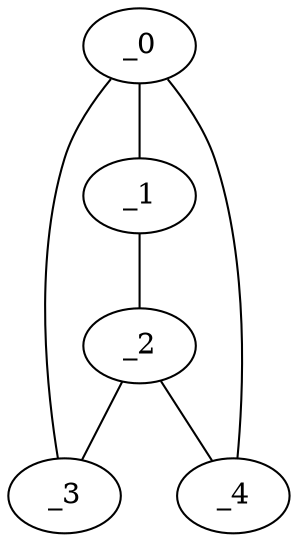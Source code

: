 graph FP1_0043 {
	_0	 [x="0.788573",
		y="2.86332"];
	_1	 [x="0.877899",
		y="0.805175"];
	_0 -- _1;
	_3	 [x="1.89073",
		y="1.7462"];
	_0 -- _3;
	_4	 [x="1.5174",
		y="3.01491"];
	_0 -- _4;
	_2	 [x="0.771045",
		y="2.09788"];
	_1 -- _2;
	_2 -- _3;
	_2 -- _4;
}
